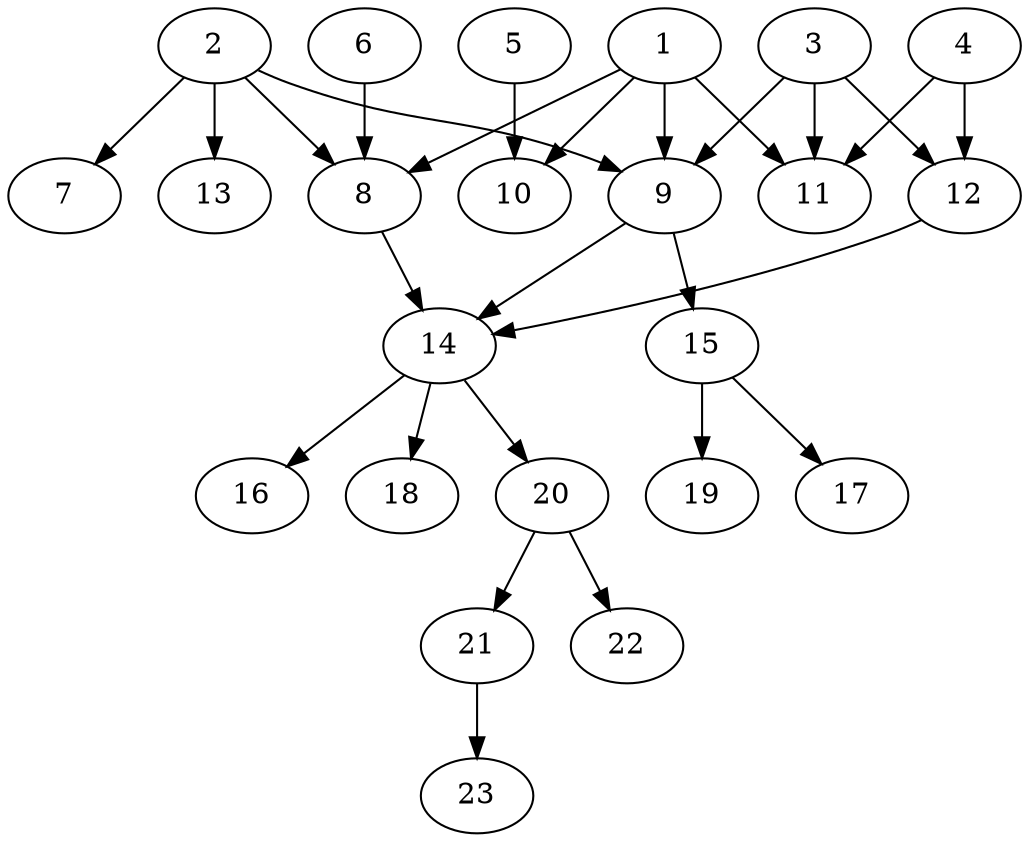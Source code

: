 // DAG (tier=2-normal, mode=compute, n=23, ccr=0.395, fat=0.518, density=0.541, regular=0.462, jump=0.183, mindata=524288, maxdata=8388608)
// DAG automatically generated by daggen at Sun Aug 24 16:33:33 2025
// /home/ermia/Project/Environments/daggen/bin/daggen --dot --ccr 0.395 --fat 0.518 --regular 0.462 --density 0.541 --jump 0.183 --mindata 524288 --maxdata 8388608 -n 23 
digraph G {
  1 [size="355655772325455855616", alpha="0.07", expect_size="177827886162727927808"]
  1 -> 8 [size ="401584148185088"]
  1 -> 9 [size ="401584148185088"]
  1 -> 10 [size ="401584148185088"]
  1 -> 11 [size ="401584148185088"]
  2 [size="11666011242224998", alpha="0.06", expect_size="5833005621112499"]
  2 -> 7 [size ="8355087122432"]
  2 -> 8 [size ="8355087122432"]
  2 -> 9 [size ="8355087122432"]
  2 -> 13 [size ="8355087122432"]
  3 [size="174870438685802758144", alpha="0.15", expect_size="87435219342901379072"]
  3 -> 9 [size ="250169438240768"]
  3 -> 11 [size ="250169438240768"]
  3 -> 12 [size ="250169438240768"]
  4 [size="74067012806545728", alpha="0.05", expect_size="37033506403272864"]
  4 -> 11 [size ="41193568206848"]
  4 -> 12 [size ="41193568206848"]
  5 [size="215611381208296", alpha="0.09", expect_size="107805690604148"]
  5 -> 10 [size ="15107581018112"]
  6 [size="214070173283177", alpha="0.04", expect_size="107035086641588"]
  6 -> 8 [size ="14927997698048"]
  7 [size="238719379484377612288", alpha="0.17", expect_size="119359689742188806144"]
  8 [size="8910964058029334", alpha="0.15", expect_size="4455482029014667"]
  8 -> 14 [size ="455766838345728"]
  9 [size="321573245110965824", alpha="0.10", expect_size="160786622555482912"]
  9 -> 14 [size ="133547478220800"]
  9 -> 15 [size ="133547478220800"]
  10 [size="1496653514963154", alpha="0.19", expect_size="748326757481577"]
  11 [size="1533388897720894", alpha="0.09", expect_size="766694448860447"]
  12 [size="18640289106023664", alpha="0.05", expect_size="9320144553011832"]
  12 -> 14 [size ="17758892851200"]
  13 [size="4556961176474652", alpha="0.11", expect_size="2278480588237326"]
  14 [size="5498321398978500", alpha="0.07", expect_size="2749160699489250"]
  14 -> 16 [size ="252557238730752"]
  14 -> 18 [size ="252557238730752"]
  14 -> 20 [size ="252557238730752"]
  15 [size="607683066404055552", alpha="0.11", expect_size="303841533202027776"]
  15 -> 17 [size ="244793036767232"]
  15 -> 19 [size ="244793036767232"]
  16 [size="8241007113749050", alpha="0.10", expect_size="4120503556874525"]
  17 [size="43682979315951752", alpha="0.11", expect_size="21841489657975876"]
  18 [size="449489142918897984", alpha="0.15", expect_size="224744571459448992"]
  19 [size="71557627062742904", alpha="0.09", expect_size="35778813531371452"]
  20 [size="429554783495855744", alpha="0.19", expect_size="214777391747927872"]
  20 -> 21 [size ="167987118080000"]
  20 -> 22 [size ="167987118080000"]
  21 [size="57259653311869485056", alpha="0.01", expect_size="28629826655934742528"]
  21 -> 23 [size ="118847248007168"]
  22 [size="158772107433400598528", alpha="0.05", expect_size="79386053716700299264"]
  23 [size="15860723043738260", alpha="0.02", expect_size="7930361521869130"]
}
